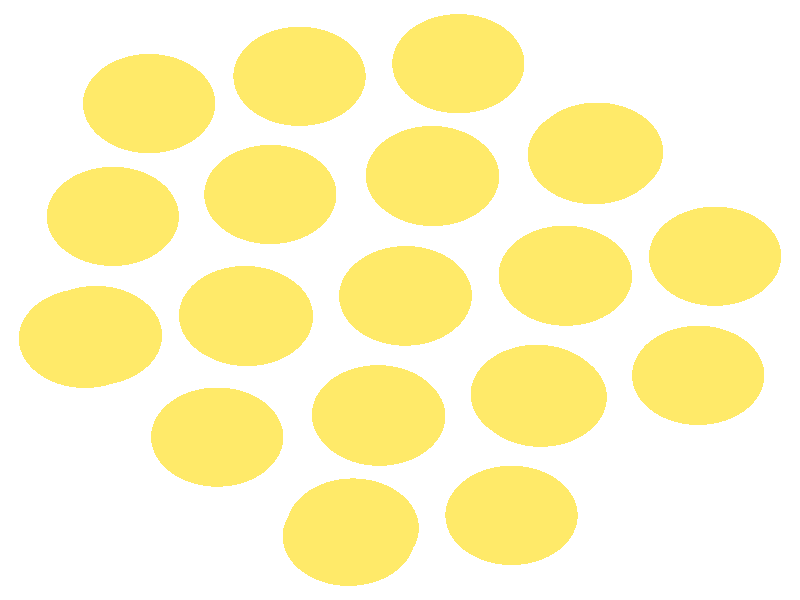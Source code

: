 #include "colors.inc"
#include "finish.inc"

global_settings {assumed_gamma 1 max_trace_level 6}
background {color White}
camera {orthographic
  right -12.34*x up 12.34*y
  direction 1.00*z
  location <0,0,50.00> look_at <0,0,0>}
light_source {<  2.00,   3.00,  40.00> color White
  area_light <0.70, 0, 0>, <0, 0.70, 0>, 3, 3
  adaptive 1 jitter}

#declare simple = finish {phong 0.7}
#declare pale = finish {ambient .5 diffuse .85 roughness .001 specular 0.200 }
#declare intermediate = finish {ambient 0.3 diffuse 0.6 specular 0.10 roughness 0.04 }
#declare vmd = finish {ambient .0 diffuse .65 phong 0.1 phong_size 40. specular 0.500 }
#declare jmol = finish {ambient .2 diffuse .6 specular 1 roughness .001 metallic}
#declare ase2 = finish {ambient 0.05 brilliance 3 diffuse 0.6 metallic specular 0.70 roughness 0.04 reflection 0.15}
#declare ase3 = finish {ambient .15 brilliance 2 diffuse .6 metallic specular 1. roughness .001 reflection .0}
#declare glass = finish {ambient .05 diffuse .3 specular 1. roughness .001}
#declare Rcell = 0.050;
#declare Rbond = 0.100;

#macro atom(LOC, R, COL, FIN)
  sphere{LOC, R texture{pigment{COL} finish{FIN}}}
#end
#macro constrain(LOC, R, COL, FIN)
union{torus{R, Rcell rotate 45*z texture{pigment{COL} finish{FIN}}}
      torus{R, Rcell rotate -45*z texture{pigment{COL} finish{FIN}}}
      translate LOC}
#end

atom(< -4.86,  -0.79,  -0.00>, 1.02, rgb <1.00, 0.82, 0.14>, ase3) // #0 
atom(< -4.43,   1.72,  -1.46>, 1.02, rgb <1.00, 0.82, 0.14>, ase3) // #1 
atom(< -3.87,   4.04,  -0.00>, 1.02, rgb <1.00, 0.82, 0.14>, ase3) // #2 
atom(< -1.55,   4.60,  -1.47>, 1.02, rgb <1.00, 0.82, 0.14>, ase3) // #3 
atom(< -0.79,  -4.86,  -0.00>, 1.02, rgb <1.00, 0.82, 0.14>, ase3) // #4 
atom(<  2.11,  -1.94,   0.00>, 1.02, rgb <1.00, 0.82, 0.14>, ase3) // #5 
atom(< -2.82,  -2.82,  -2.88>, 1.02, rgb <1.00, 0.82, 0.14>, ase3) // #6 
atom(< -0.34,  -2.36,  -1.44>, 1.02, rgb <1.00, 0.82, 0.14>, ase3) // #7 
atom(< -2.36,  -0.34,  -1.44>, 1.02, rgb <1.00, 0.82, 0.14>, ase3) // #8 
atom(<  0.08,   0.08,  -2.87>, 1.02, rgb <1.00, 0.82, 0.14>, ase3) // #9 
atom(<  2.54,   0.51,  -1.44>, 1.02, rgb <1.00, 0.82, 0.14>, ase3) // #10 
atom(<  0.51,   2.54,  -1.44>, 1.02, rgb <1.00, 0.82, 0.14>, ase3) // #11 
atom(<  3.04,   3.04,  -0.00>, 1.02, rgb <1.00, 0.82, 0.14>, ase3) // #12 
atom(<  2.99,   2.99,  -2.88>, 1.02, rgb <1.00, 0.82, 0.14>, ase3) // #13 
atom(< -4.69,  -0.73,  -2.79>, 1.02, rgb <1.00, 0.82, 0.14>, ase3) // #14 
atom(< -2.39,  -0.32,  -4.34>, 1.02, rgb <1.00, 0.82, 0.14>, ase3) // #15 
atom(< -2.00,   2.17,  -2.95>, 1.02, rgb <1.00, 0.82, 0.14>, ase3) // #16 
atom(<  0.49,   2.56,  -4.34>, 1.02, rgb <1.00, 0.82, 0.14>, ase3) // #17 
atom(<  0.90,   4.86,  -2.79>, 1.02, rgb <1.00, 0.82, 0.14>, ase3) // #18 
atom(<  1.72,  -4.43,  -1.46>, 1.02, rgb <1.00, 0.82, 0.14>, ase3) // #19 
atom(<  4.60,  -1.55,  -1.47>, 1.02, rgb <1.00, 0.82, 0.14>, ase3) // #20 
atom(< -0.73,  -4.69,  -2.79>, 1.02, rgb <1.00, 0.82, 0.14>, ase3) // #21 
atom(< -0.32,  -2.39,  -4.34>, 1.02, rgb <1.00, 0.82, 0.14>, ase3) // #22 
atom(<  2.17,  -2.00,  -2.95>, 1.02, rgb <1.00, 0.82, 0.14>, ase3) // #23 
atom(<  2.56,   0.49,  -4.34>, 1.02, rgb <1.00, 0.82, 0.14>, ase3) // #24 
atom(<  4.86,   0.90,  -2.79>, 1.02, rgb <1.00, 0.82, 0.14>, ase3) // #25 
atom(<  0.09,   0.09,  -5.59>, 1.02, rgb <1.00, 0.82, 0.14>, ase3) // #26 
